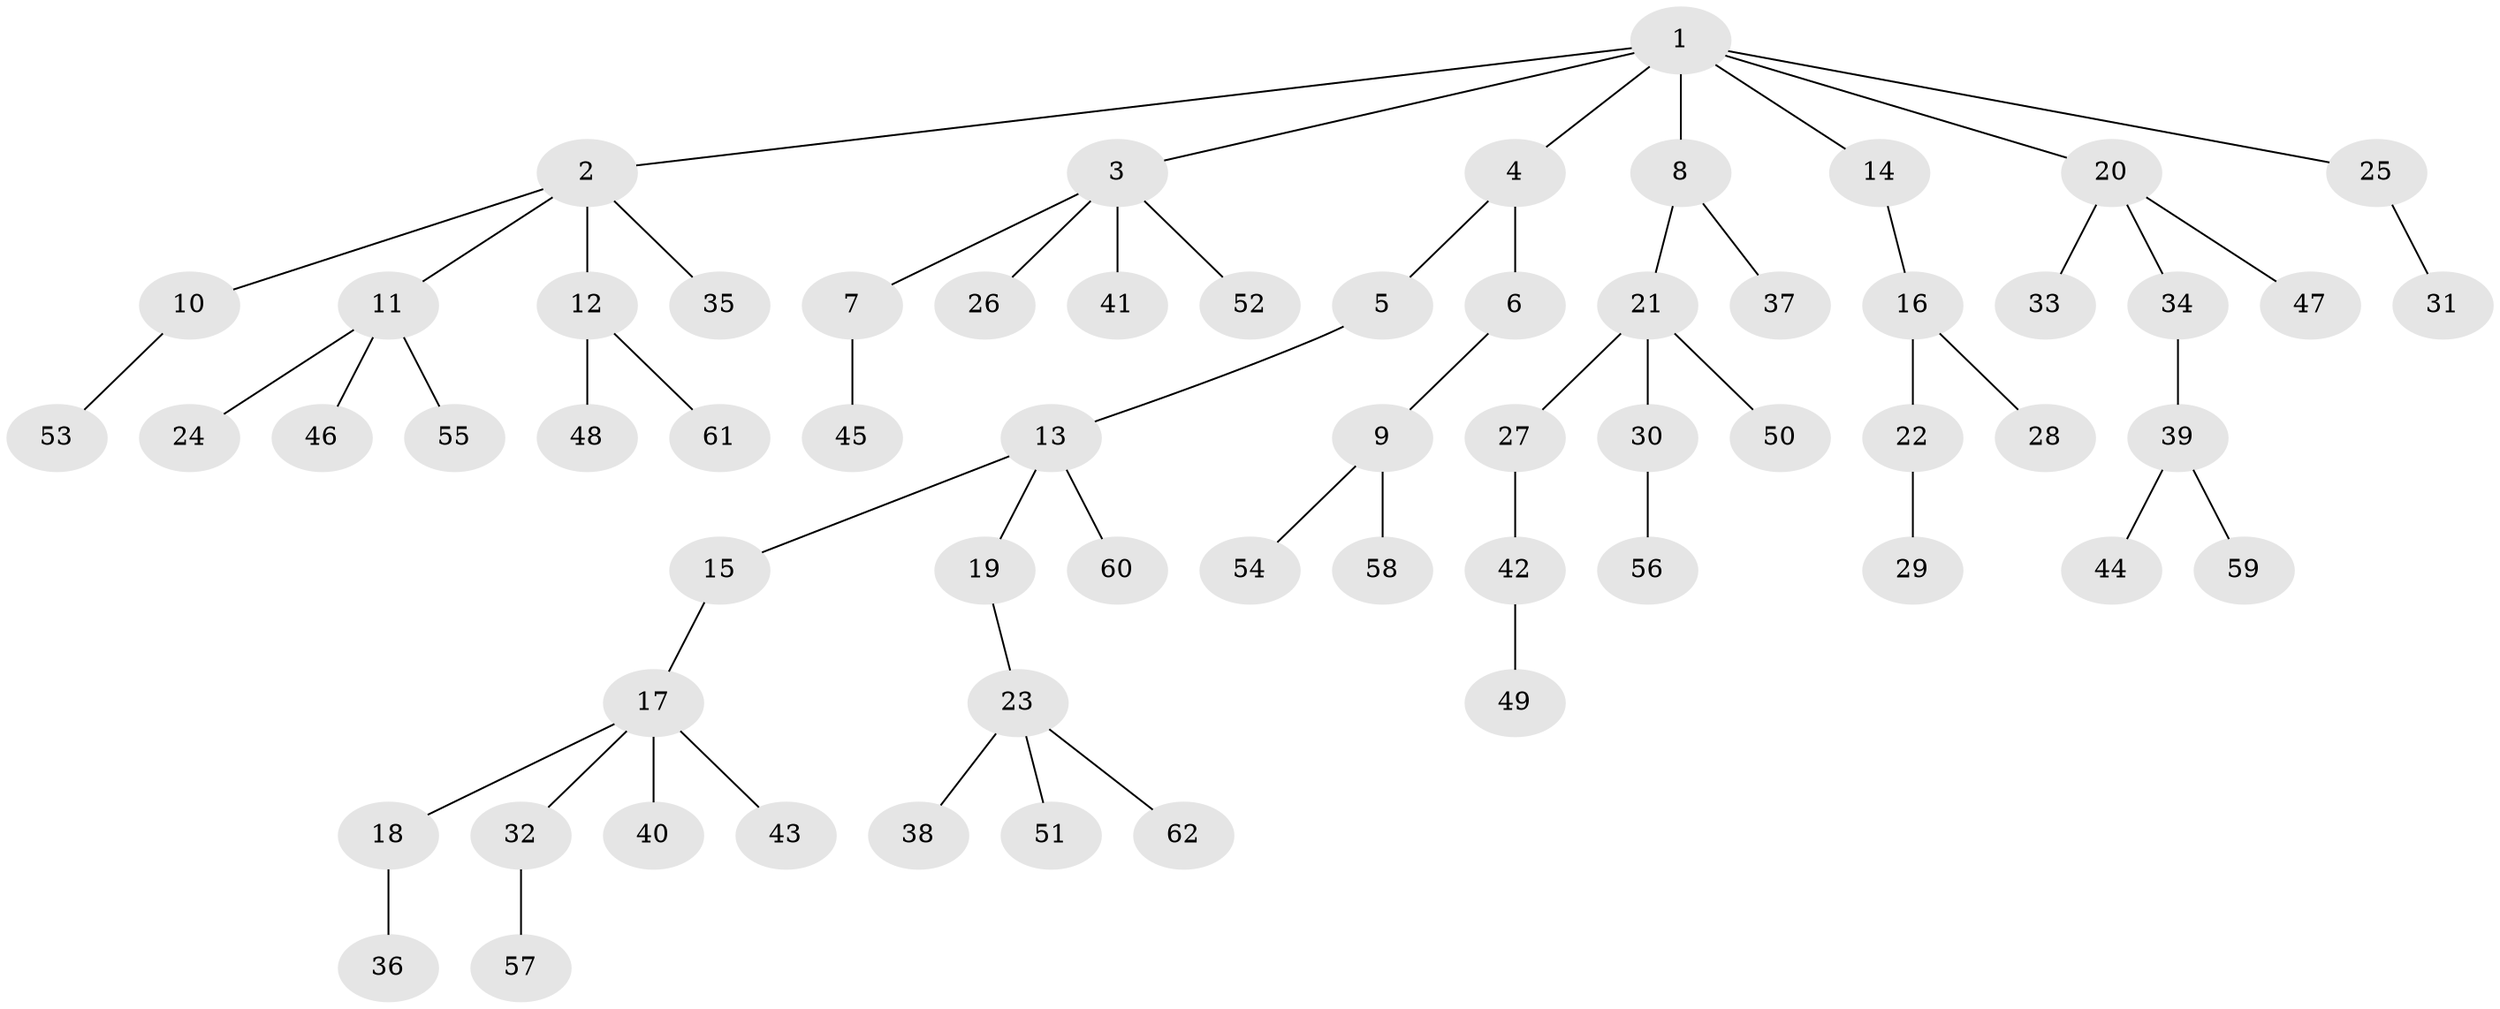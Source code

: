 // coarse degree distribution, {8: 0.05263157894736842, 3: 0.15789473684210525, 2: 0.21052631578947367, 1: 0.5789473684210527}
// Generated by graph-tools (version 1.1) at 2025/51/03/04/25 22:51:49]
// undirected, 62 vertices, 61 edges
graph export_dot {
  node [color=gray90,style=filled];
  1;
  2;
  3;
  4;
  5;
  6;
  7;
  8;
  9;
  10;
  11;
  12;
  13;
  14;
  15;
  16;
  17;
  18;
  19;
  20;
  21;
  22;
  23;
  24;
  25;
  26;
  27;
  28;
  29;
  30;
  31;
  32;
  33;
  34;
  35;
  36;
  37;
  38;
  39;
  40;
  41;
  42;
  43;
  44;
  45;
  46;
  47;
  48;
  49;
  50;
  51;
  52;
  53;
  54;
  55;
  56;
  57;
  58;
  59;
  60;
  61;
  62;
  1 -- 2;
  1 -- 3;
  1 -- 4;
  1 -- 8;
  1 -- 14;
  1 -- 20;
  1 -- 25;
  2 -- 10;
  2 -- 11;
  2 -- 12;
  2 -- 35;
  3 -- 7;
  3 -- 26;
  3 -- 41;
  3 -- 52;
  4 -- 5;
  4 -- 6;
  5 -- 13;
  6 -- 9;
  7 -- 45;
  8 -- 21;
  8 -- 37;
  9 -- 54;
  9 -- 58;
  10 -- 53;
  11 -- 24;
  11 -- 46;
  11 -- 55;
  12 -- 48;
  12 -- 61;
  13 -- 15;
  13 -- 19;
  13 -- 60;
  14 -- 16;
  15 -- 17;
  16 -- 22;
  16 -- 28;
  17 -- 18;
  17 -- 32;
  17 -- 40;
  17 -- 43;
  18 -- 36;
  19 -- 23;
  20 -- 33;
  20 -- 34;
  20 -- 47;
  21 -- 27;
  21 -- 30;
  21 -- 50;
  22 -- 29;
  23 -- 38;
  23 -- 51;
  23 -- 62;
  25 -- 31;
  27 -- 42;
  30 -- 56;
  32 -- 57;
  34 -- 39;
  39 -- 44;
  39 -- 59;
  42 -- 49;
}
